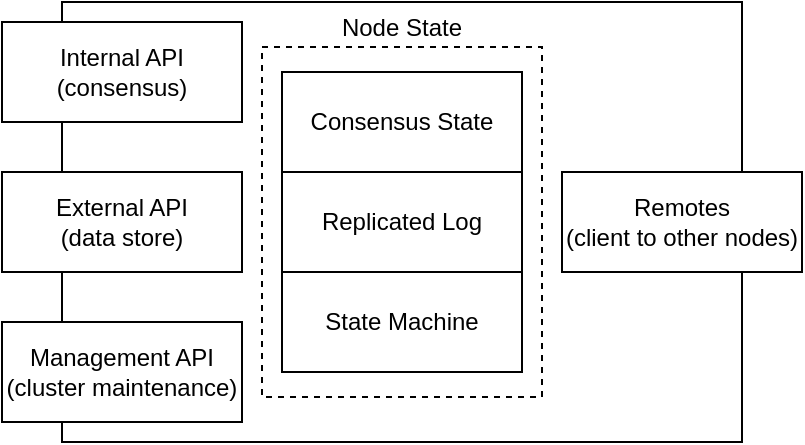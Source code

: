 <mxfile version="13.3.5" type="device" pages="2"><diagram id="M7E1Nat_RwKFWe9SN31z" name="components"><mxGraphModel dx="3794" dy="1488" grid="1" gridSize="10" guides="1" tooltips="1" connect="1" arrows="1" fold="1" page="1" pageScale="1" pageWidth="1000" pageHeight="250" math="0" shadow="0"><root><mxCell id="0"/><mxCell id="1" parent="0"/><mxCell id="U97npykiyQlVwFQARa7g-1" value="" style="rounded=0;whiteSpace=wrap;html=1;align=left;" vertex="1" parent="1"><mxGeometry x="-1680" y="-390" width="340" height="220" as="geometry"/></mxCell><mxCell id="U97npykiyQlVwFQARa7g-3" value="Remotes&lt;br&gt;(client to other nodes)" style="rounded=0;whiteSpace=wrap;html=1;" vertex="1" parent="1"><mxGeometry x="-1430" y="-305" width="120" height="50" as="geometry"/></mxCell><mxCell id="U97npykiyQlVwFQARa7g-4" value="Internal API&lt;br&gt;(consensus)" style="rounded=0;whiteSpace=wrap;html=1;" vertex="1" parent="1"><mxGeometry x="-1710" y="-380" width="120" height="50" as="geometry"/></mxCell><mxCell id="U97npykiyQlVwFQARa7g-5" value="External API&lt;br&gt;(data store)" style="rounded=0;whiteSpace=wrap;html=1;" vertex="1" parent="1"><mxGeometry x="-1710" y="-305" width="120" height="50" as="geometry"/></mxCell><mxCell id="U97npykiyQlVwFQARa7g-6" value="Management API&lt;br&gt;(cluster maintenance)" style="rounded=0;whiteSpace=wrap;html=1;" vertex="1" parent="1"><mxGeometry x="-1710" y="-230" width="120" height="50" as="geometry"/></mxCell><mxCell id="U97npykiyQlVwFQARa7g-8" value="Consensus State" style="rounded=0;whiteSpace=wrap;html=1;" vertex="1" parent="1"><mxGeometry x="-1570" y="-355" width="120" height="50" as="geometry"/></mxCell><mxCell id="U97npykiyQlVwFQARa7g-12" value="Replicated Log" style="rounded=0;whiteSpace=wrap;html=1;" vertex="1" parent="1"><mxGeometry x="-1570" y="-305" width="120" height="50" as="geometry"/></mxCell><mxCell id="U97npykiyQlVwFQARa7g-13" value="State Machine" style="rounded=0;whiteSpace=wrap;html=1;" vertex="1" parent="1"><mxGeometry x="-1570" y="-255" width="120" height="50" as="geometry"/></mxCell><mxCell id="U97npykiyQlVwFQARa7g-24" value="" style="rounded=0;whiteSpace=wrap;html=1;dashed=1;fillColor=none;" vertex="1" parent="1"><mxGeometry x="-1580" y="-367.5" width="140" height="175" as="geometry"/></mxCell><mxCell id="U97npykiyQlVwFQARa7g-25" value="Node State" style="text;html=1;strokeColor=none;fillColor=none;align=center;verticalAlign=middle;whiteSpace=wrap;rounded=0;dashed=1;" vertex="1" parent="1"><mxGeometry x="-1545" y="-387.5" width="70" height="20" as="geometry"/></mxCell></root></mxGraphModel></diagram><diagram id="_UnEokGSXP6IYw44gsW0" name="usecase-set"><mxGraphModel dx="1794" dy="1238" grid="1" gridSize="10" guides="1" tooltips="1" connect="1" arrows="1" fold="1" page="1" pageScale="1" pageWidth="1000" pageHeight="250" math="0" shadow="0"><root><mxCell id="eLqMCTybU9ZHwKTrMjxK-0"/><mxCell id="eLqMCTybU9ZHwKTrMjxK-1" parent="eLqMCTybU9ZHwKTrMjxK-0"/><mxCell id="eLqMCTybU9ZHwKTrMjxK-2" value="&lt;h1&gt;&lt;span&gt;Replicating Entries&lt;/span&gt;&lt;/h1&gt;&lt;p&gt;&lt;span style=&quot;font-size: 12px ; font-weight: normal ; line-height: 100%&quot;&gt;Upon receiving a SenEntry request from external systems (Application), the leader node will make sure the request is properly replicated and committed by the majority of the nodes in the cluster before replying success.&lt;/span&gt;&lt;/p&gt;" style="text;html=1;strokeColor=none;fillColor=none;spacing=5;spacingTop=-20;whiteSpace=wrap;overflow=hidden;rounded=0;" vertex="1" parent="eLqMCTybU9ZHwKTrMjxK-1"><mxGeometry x="120" y="-180" width="387" height="120" as="geometry"/></mxCell><mxCell id="eLqMCTybU9ZHwKTrMjxK-3" value="" style="rounded=0;whiteSpace=wrap;html=1;align=left;" vertex="1" parent="eLqMCTybU9ZHwKTrMjxK-1"><mxGeometry x="297" y="-50" width="240" height="130" as="geometry"/></mxCell><mxCell id="eLqMCTybU9ZHwKTrMjxK-4" style="edgeStyle=orthogonalEdgeStyle;rounded=0;orthogonalLoop=1;jettySize=auto;html=1;exitX=1;exitY=0.25;exitDx=0;exitDy=0;entryX=0;entryY=0.5;entryDx=0;entryDy=0;startArrow=classic;startFill=1;" edge="1" parent="eLqMCTybU9ZHwKTrMjxK-1" source="eLqMCTybU9ZHwKTrMjxK-7" target="eLqMCTybU9ZHwKTrMjxK-22"><mxGeometry relative="1" as="geometry"><mxPoint x="587" y="-95" as="targetPoint"/></mxGeometry></mxCell><mxCell id="eLqMCTybU9ZHwKTrMjxK-5" value="AppendEntry" style="edgeLabel;html=1;align=center;verticalAlign=middle;resizable=0;points=[];" vertex="1" connectable="0" parent="eLqMCTybU9ZHwKTrMjxK-4"><mxGeometry x="0.452" y="1" relative="1" as="geometry"><mxPoint y="-23.5" as="offset"/></mxGeometry></mxCell><mxCell id="eLqMCTybU9ZHwKTrMjxK-6" style="edgeStyle=orthogonalEdgeStyle;rounded=0;orthogonalLoop=1;jettySize=auto;html=1;exitX=1;exitY=0.75;exitDx=0;exitDy=0;entryX=0;entryY=0.5;entryDx=0;entryDy=0;startArrow=classic;startFill=1;" edge="1" parent="eLqMCTybU9ZHwKTrMjxK-1" source="eLqMCTybU9ZHwKTrMjxK-7" target="eLqMCTybU9ZHwKTrMjxK-33"><mxGeometry relative="1" as="geometry"/></mxCell><mxCell id="eLqMCTybU9ZHwKTrMjxK-7" value="Remotes" style="rounded=0;whiteSpace=wrap;html=1;" vertex="1" parent="eLqMCTybU9ZHwKTrMjxK-1"><mxGeometry x="457" y="-20" width="90" height="50" as="geometry"/></mxCell><mxCell id="eLqMCTybU9ZHwKTrMjxK-8" value="External API&lt;br&gt;(data store)" style="rounded=0;whiteSpace=wrap;html=1;" vertex="1" parent="eLqMCTybU9ZHwKTrMjxK-1"><mxGeometry x="287" y="-20" width="90" height="50" as="geometry"/></mxCell><mxCell id="eLqMCTybU9ZHwKTrMjxK-9" value="Node State" style="rounded=0;whiteSpace=wrap;html=1;" vertex="1" parent="eLqMCTybU9ZHwKTrMjxK-1"><mxGeometry x="387" y="-20" width="60" height="90" as="geometry"/></mxCell><mxCell id="eLqMCTybU9ZHwKTrMjxK-10" value="Leader Node" style="text;html=1;strokeColor=none;fillColor=none;align=center;verticalAlign=middle;whiteSpace=wrap;rounded=0;dashed=1;" vertex="1" parent="eLqMCTybU9ZHwKTrMjxK-1"><mxGeometry x="297" y="-50" width="90" height="20" as="geometry"/></mxCell><mxCell id="eLqMCTybU9ZHwKTrMjxK-11" value="" style="endArrow=classic;html=1;entryX=0;entryY=0.5;entryDx=0;entryDy=0;exitX=1;exitY=0.5;exitDx=0;exitDy=0;" edge="1" parent="eLqMCTybU9ZHwKTrMjxK-1" source="eLqMCTybU9ZHwKTrMjxK-13" target="eLqMCTybU9ZHwKTrMjxK-8"><mxGeometry width="50" height="50" relative="1" as="geometry"><mxPoint x="107" y="5" as="sourcePoint"/><mxPoint x="587" y="-140" as="targetPoint"/></mxGeometry></mxCell><mxCell id="eLqMCTybU9ZHwKTrMjxK-12" value="SetEntry" style="edgeLabel;html=1;align=center;verticalAlign=middle;resizable=0;points=[];" vertex="1" connectable="0" parent="eLqMCTybU9ZHwKTrMjxK-11"><mxGeometry x="-0.449" relative="1" as="geometry"><mxPoint x="12" as="offset"/></mxGeometry></mxCell><mxCell id="eLqMCTybU9ZHwKTrMjxK-13" value="Application" style="rounded=0;whiteSpace=wrap;html=1;" vertex="1" parent="eLqMCTybU9ZHwKTrMjxK-1"><mxGeometry x="120" y="-20" width="90" height="50" as="geometry"/></mxCell><mxCell id="eLqMCTybU9ZHwKTrMjxK-14" value="Log" style="rounded=0;whiteSpace=wrap;html=1;align=right;" vertex="1" parent="eLqMCTybU9ZHwKTrMjxK-1"><mxGeometry x="307" y="40" width="220" height="20" as="geometry"/></mxCell><mxCell id="eLqMCTybU9ZHwKTrMjxK-15" value="5" style="rounded=0;whiteSpace=wrap;html=1;fillColor=#ffffff;" vertex="1" parent="eLqMCTybU9ZHwKTrMjxK-1"><mxGeometry x="313" y="46" width="10" height="10" as="geometry"/></mxCell><mxCell id="eLqMCTybU9ZHwKTrMjxK-16" value="4" style="rounded=0;whiteSpace=wrap;html=1;fillColor=#ffffff;" vertex="1" parent="eLqMCTybU9ZHwKTrMjxK-1"><mxGeometry x="325" y="46" width="10" height="10" as="geometry"/></mxCell><mxCell id="eLqMCTybU9ZHwKTrMjxK-17" value="3" style="rounded=0;whiteSpace=wrap;html=1;fillColor=#ffffff;" vertex="1" parent="eLqMCTybU9ZHwKTrMjxK-1"><mxGeometry x="338" y="46" width="10" height="10" as="geometry"/></mxCell><mxCell id="eLqMCTybU9ZHwKTrMjxK-18" value="2" style="rounded=0;whiteSpace=wrap;html=1;fillColor=#ffffff;" vertex="1" parent="eLqMCTybU9ZHwKTrMjxK-1"><mxGeometry x="350" y="46" width="10" height="10" as="geometry"/></mxCell><mxCell id="eLqMCTybU9ZHwKTrMjxK-19" value="1" style="rounded=0;whiteSpace=wrap;html=1;fillColor=#ffffff;" vertex="1" parent="eLqMCTybU9ZHwKTrMjxK-1"><mxGeometry x="362" y="46" width="10" height="10" as="geometry"/></mxCell><mxCell id="eLqMCTybU9ZHwKTrMjxK-20" value="" style="rounded=0;whiteSpace=wrap;html=1;align=left;" vertex="1" parent="eLqMCTybU9ZHwKTrMjxK-1"><mxGeometry x="627" y="-150" width="240" height="130" as="geometry"/></mxCell><mxCell id="eLqMCTybU9ZHwKTrMjxK-21" value="Remotes" style="rounded=0;whiteSpace=wrap;html=1;" vertex="1" parent="eLqMCTybU9ZHwKTrMjxK-1"><mxGeometry x="787" y="-120" width="90" height="50" as="geometry"/></mxCell><mxCell id="eLqMCTybU9ZHwKTrMjxK-22" value="Internal API&lt;br&gt;(consensus)" style="rounded=0;whiteSpace=wrap;html=1;" vertex="1" parent="eLqMCTybU9ZHwKTrMjxK-1"><mxGeometry x="617" y="-120" width="90" height="50" as="geometry"/></mxCell><mxCell id="eLqMCTybU9ZHwKTrMjxK-23" value="Node State" style="rounded=0;whiteSpace=wrap;html=1;" vertex="1" parent="eLqMCTybU9ZHwKTrMjxK-1"><mxGeometry x="717" y="-120" width="60" height="90" as="geometry"/></mxCell><mxCell id="eLqMCTybU9ZHwKTrMjxK-24" value="Follower Node" style="text;html=1;strokeColor=none;fillColor=none;align=center;verticalAlign=middle;whiteSpace=wrap;rounded=0;dashed=1;" vertex="1" parent="eLqMCTybU9ZHwKTrMjxK-1"><mxGeometry x="627" y="-150" width="90" height="20" as="geometry"/></mxCell><mxCell id="eLqMCTybU9ZHwKTrMjxK-25" value="Log" style="rounded=0;whiteSpace=wrap;html=1;align=right;" vertex="1" parent="eLqMCTybU9ZHwKTrMjxK-1"><mxGeometry x="637" y="-60" width="220" height="20" as="geometry"/></mxCell><mxCell id="eLqMCTybU9ZHwKTrMjxK-26" value="4" style="rounded=0;whiteSpace=wrap;html=1;fillColor=#ffffff;" vertex="1" parent="eLqMCTybU9ZHwKTrMjxK-1"><mxGeometry x="643" y="-54" width="10" height="10" as="geometry"/></mxCell><mxCell id="eLqMCTybU9ZHwKTrMjxK-27" value="3" style="rounded=0;whiteSpace=wrap;html=1;fillColor=#ffffff;" vertex="1" parent="eLqMCTybU9ZHwKTrMjxK-1"><mxGeometry x="655" y="-54" width="10" height="10" as="geometry"/></mxCell><mxCell id="eLqMCTybU9ZHwKTrMjxK-28" value="2" style="rounded=0;whiteSpace=wrap;html=1;fillColor=#ffffff;" vertex="1" parent="eLqMCTybU9ZHwKTrMjxK-1"><mxGeometry x="668" y="-54" width="10" height="10" as="geometry"/></mxCell><mxCell id="eLqMCTybU9ZHwKTrMjxK-29" value="1" style="rounded=0;whiteSpace=wrap;html=1;fillColor=#ffffff;" vertex="1" parent="eLqMCTybU9ZHwKTrMjxK-1"><mxGeometry x="680" y="-54" width="10" height="10" as="geometry"/></mxCell><mxCell id="eLqMCTybU9ZHwKTrMjxK-30" value="AppendEntry" style="edgeLabel;html=1;align=center;verticalAlign=middle;resizable=0;points=[];" vertex="1" connectable="0" parent="eLqMCTybU9ZHwKTrMjxK-1"><mxGeometry x="581" y="95" as="geometry"/></mxCell><mxCell id="eLqMCTybU9ZHwKTrMjxK-31" value="" style="rounded=0;whiteSpace=wrap;html=1;align=left;" vertex="1" parent="eLqMCTybU9ZHwKTrMjxK-1"><mxGeometry x="627" y="30" width="240" height="130" as="geometry"/></mxCell><mxCell id="eLqMCTybU9ZHwKTrMjxK-32" value="Remotes" style="rounded=0;whiteSpace=wrap;html=1;" vertex="1" parent="eLqMCTybU9ZHwKTrMjxK-1"><mxGeometry x="787" y="60" width="90" height="50" as="geometry"/></mxCell><mxCell id="eLqMCTybU9ZHwKTrMjxK-33" value="Internal API&lt;br&gt;(consensus)" style="rounded=0;whiteSpace=wrap;html=1;" vertex="1" parent="eLqMCTybU9ZHwKTrMjxK-1"><mxGeometry x="617" y="60" width="90" height="50" as="geometry"/></mxCell><mxCell id="eLqMCTybU9ZHwKTrMjxK-34" value="Node State" style="rounded=0;whiteSpace=wrap;html=1;" vertex="1" parent="eLqMCTybU9ZHwKTrMjxK-1"><mxGeometry x="717" y="60" width="60" height="90" as="geometry"/></mxCell><mxCell id="eLqMCTybU9ZHwKTrMjxK-35" value="Follower Node" style="text;html=1;strokeColor=none;fillColor=none;align=center;verticalAlign=middle;whiteSpace=wrap;rounded=0;dashed=1;" vertex="1" parent="eLqMCTybU9ZHwKTrMjxK-1"><mxGeometry x="627" y="30" width="90" height="20" as="geometry"/></mxCell><mxCell id="eLqMCTybU9ZHwKTrMjxK-36" value="Log" style="rounded=0;whiteSpace=wrap;html=1;align=right;" vertex="1" parent="eLqMCTybU9ZHwKTrMjxK-1"><mxGeometry x="637" y="120" width="220" height="20" as="geometry"/></mxCell><mxCell id="eLqMCTybU9ZHwKTrMjxK-37" value="4" style="rounded=0;whiteSpace=wrap;html=1;fillColor=#ffffff;" vertex="1" parent="eLqMCTybU9ZHwKTrMjxK-1"><mxGeometry x="643" y="126" width="10" height="10" as="geometry"/></mxCell><mxCell id="eLqMCTybU9ZHwKTrMjxK-38" value="3" style="rounded=0;whiteSpace=wrap;html=1;fillColor=#ffffff;" vertex="1" parent="eLqMCTybU9ZHwKTrMjxK-1"><mxGeometry x="655" y="126" width="10" height="10" as="geometry"/></mxCell><mxCell id="eLqMCTybU9ZHwKTrMjxK-39" value="2" style="rounded=0;whiteSpace=wrap;html=1;fillColor=#ffffff;" vertex="1" parent="eLqMCTybU9ZHwKTrMjxK-1"><mxGeometry x="668" y="126" width="10" height="10" as="geometry"/></mxCell><mxCell id="eLqMCTybU9ZHwKTrMjxK-40" value="1" style="rounded=0;whiteSpace=wrap;html=1;fillColor=#ffffff;" vertex="1" parent="eLqMCTybU9ZHwKTrMjxK-1"><mxGeometry x="680" y="126" width="10" height="10" as="geometry"/></mxCell></root></mxGraphModel></diagram></mxfile>